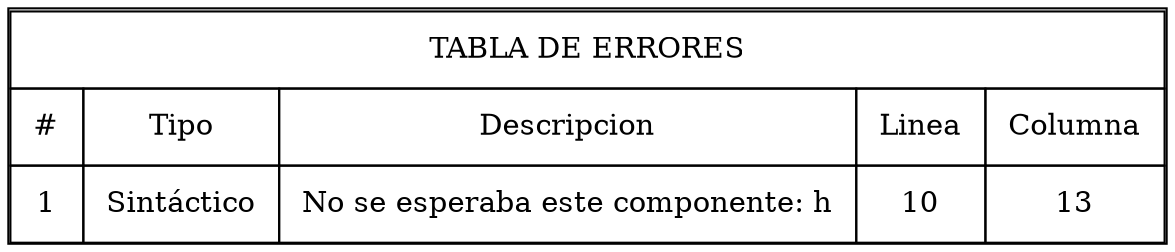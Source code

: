 digraph grafica{
rankdir=TB;
forcelabels= true;
node [shape = plain];
TABLA [label = <<table border = '1' cellboder = '1' cellspacing='0' cellpadding='10'>
<tr>
<td COLSPAN = '5'>TABLA DE ERRORES</td>
</tr>
<tr>
<td>#</td>
<td>Tipo</td>
<td>Descripcion</td>
<td>Linea</td>
<td>Columna</td>
</tr>
<tr>
<td>1</td>
<td>Sintáctico</td>
<td>No se esperaba este componente: h</td>
<td>10</td>
<td>13</td>
</tr>
</table>>];

}